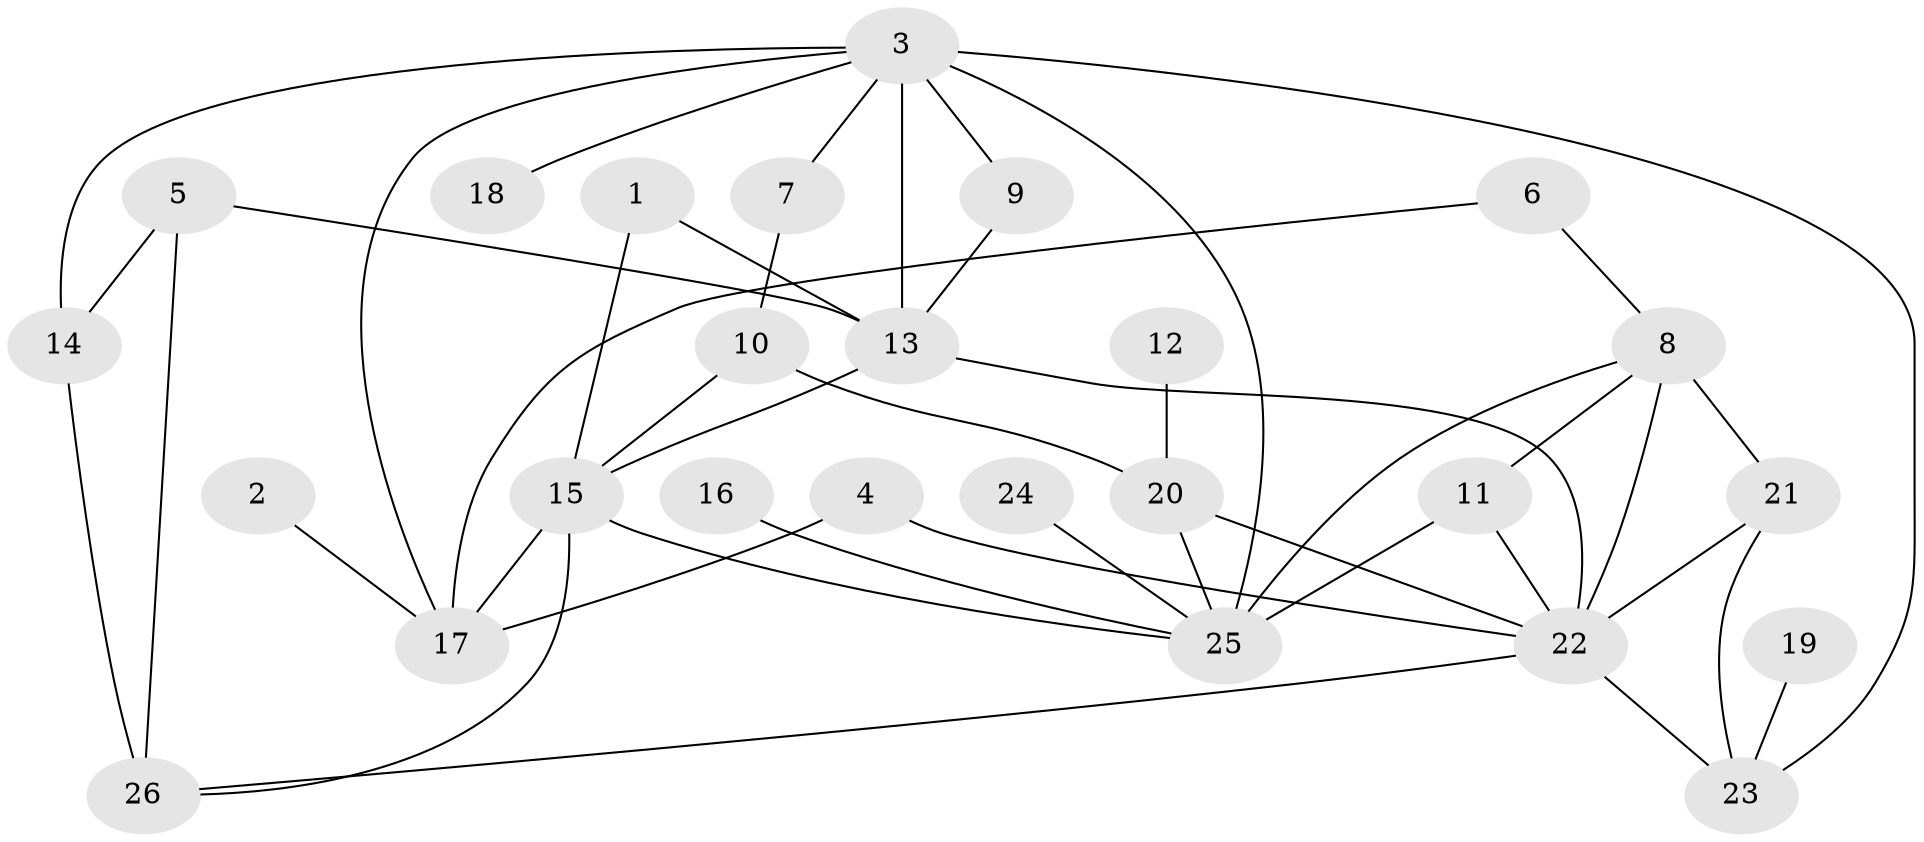 // original degree distribution, {2: 0.21568627450980393, 6: 0.0784313725490196, 4: 0.13725490196078433, 8: 0.0196078431372549, 3: 0.17647058823529413, 1: 0.23529411764705882, 5: 0.13725490196078433}
// Generated by graph-tools (version 1.1) at 2025/25/03/09/25 03:25:18]
// undirected, 26 vertices, 44 edges
graph export_dot {
graph [start="1"]
  node [color=gray90,style=filled];
  1;
  2;
  3;
  4;
  5;
  6;
  7;
  8;
  9;
  10;
  11;
  12;
  13;
  14;
  15;
  16;
  17;
  18;
  19;
  20;
  21;
  22;
  23;
  24;
  25;
  26;
  1 -- 13 [weight=1.0];
  1 -- 15 [weight=1.0];
  2 -- 17 [weight=1.0];
  3 -- 7 [weight=1.0];
  3 -- 9 [weight=2.0];
  3 -- 13 [weight=1.0];
  3 -- 14 [weight=2.0];
  3 -- 17 [weight=1.0];
  3 -- 18 [weight=1.0];
  3 -- 23 [weight=1.0];
  3 -- 25 [weight=2.0];
  4 -- 17 [weight=1.0];
  4 -- 22 [weight=1.0];
  5 -- 13 [weight=1.0];
  5 -- 14 [weight=1.0];
  5 -- 26 [weight=1.0];
  6 -- 8 [weight=1.0];
  6 -- 17 [weight=1.0];
  7 -- 10 [weight=1.0];
  8 -- 11 [weight=1.0];
  8 -- 21 [weight=3.0];
  8 -- 22 [weight=3.0];
  8 -- 25 [weight=1.0];
  9 -- 13 [weight=1.0];
  10 -- 15 [weight=1.0];
  10 -- 20 [weight=1.0];
  11 -- 22 [weight=1.0];
  11 -- 25 [weight=1.0];
  12 -- 20 [weight=1.0];
  13 -- 15 [weight=1.0];
  13 -- 22 [weight=1.0];
  14 -- 26 [weight=2.0];
  15 -- 17 [weight=1.0];
  15 -- 25 [weight=1.0];
  15 -- 26 [weight=1.0];
  16 -- 25 [weight=1.0];
  19 -- 23 [weight=1.0];
  20 -- 22 [weight=2.0];
  20 -- 25 [weight=1.0];
  21 -- 22 [weight=1.0];
  21 -- 23 [weight=1.0];
  22 -- 23 [weight=1.0];
  22 -- 26 [weight=1.0];
  24 -- 25 [weight=1.0];
}
